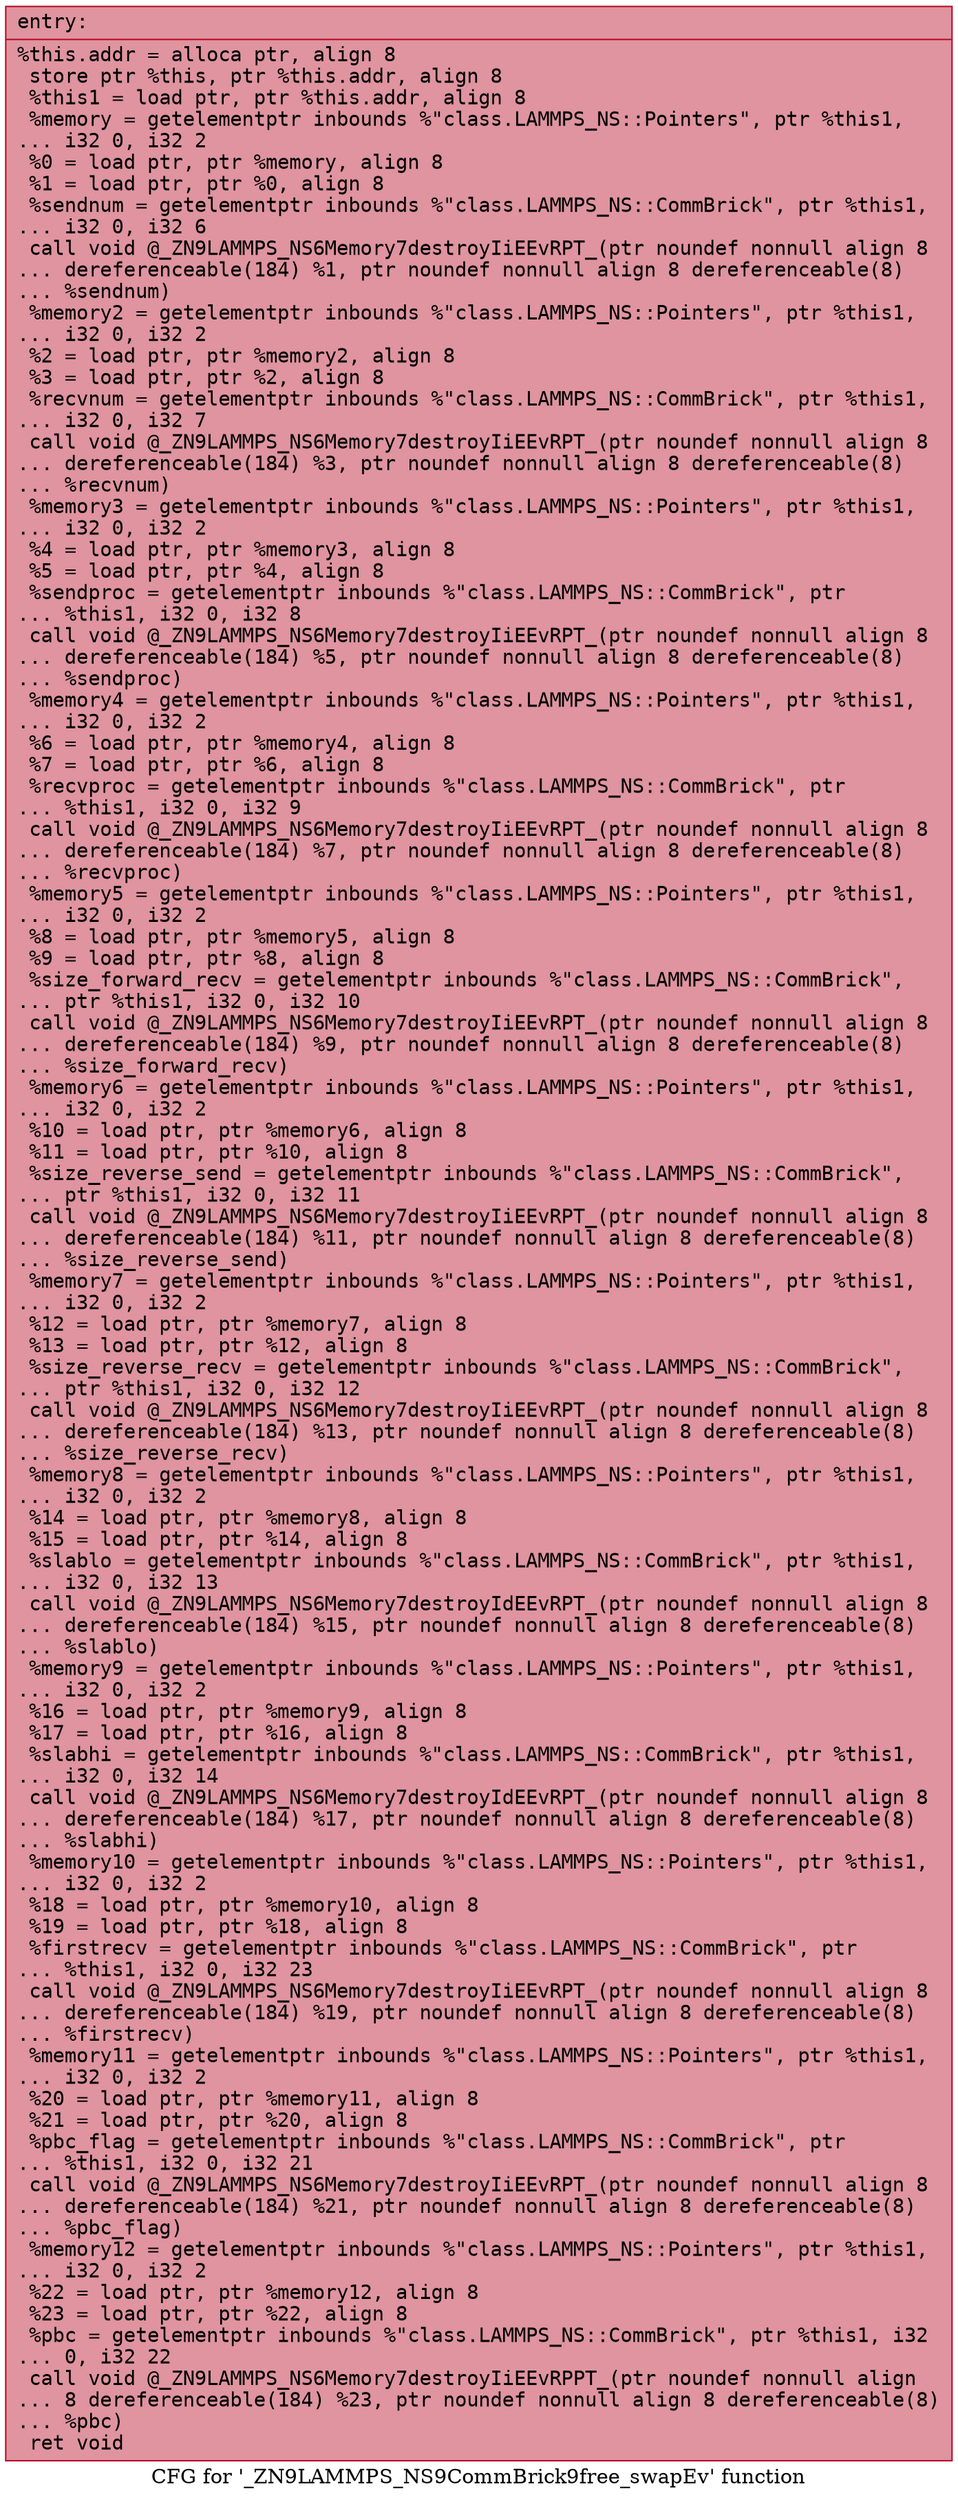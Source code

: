 digraph "CFG for '_ZN9LAMMPS_NS9CommBrick9free_swapEv' function" {
	label="CFG for '_ZN9LAMMPS_NS9CommBrick9free_swapEv' function";

	Node0x561fb2f31ba0 [shape=record,color="#b70d28ff", style=filled, fillcolor="#b70d2870" fontname="Courier",label="{entry:\l|  %this.addr = alloca ptr, align 8\l  store ptr %this, ptr %this.addr, align 8\l  %this1 = load ptr, ptr %this.addr, align 8\l  %memory = getelementptr inbounds %\"class.LAMMPS_NS::Pointers\", ptr %this1,\l... i32 0, i32 2\l  %0 = load ptr, ptr %memory, align 8\l  %1 = load ptr, ptr %0, align 8\l  %sendnum = getelementptr inbounds %\"class.LAMMPS_NS::CommBrick\", ptr %this1,\l... i32 0, i32 6\l  call void @_ZN9LAMMPS_NS6Memory7destroyIiEEvRPT_(ptr noundef nonnull align 8\l... dereferenceable(184) %1, ptr noundef nonnull align 8 dereferenceable(8)\l... %sendnum)\l  %memory2 = getelementptr inbounds %\"class.LAMMPS_NS::Pointers\", ptr %this1,\l... i32 0, i32 2\l  %2 = load ptr, ptr %memory2, align 8\l  %3 = load ptr, ptr %2, align 8\l  %recvnum = getelementptr inbounds %\"class.LAMMPS_NS::CommBrick\", ptr %this1,\l... i32 0, i32 7\l  call void @_ZN9LAMMPS_NS6Memory7destroyIiEEvRPT_(ptr noundef nonnull align 8\l... dereferenceable(184) %3, ptr noundef nonnull align 8 dereferenceable(8)\l... %recvnum)\l  %memory3 = getelementptr inbounds %\"class.LAMMPS_NS::Pointers\", ptr %this1,\l... i32 0, i32 2\l  %4 = load ptr, ptr %memory3, align 8\l  %5 = load ptr, ptr %4, align 8\l  %sendproc = getelementptr inbounds %\"class.LAMMPS_NS::CommBrick\", ptr\l... %this1, i32 0, i32 8\l  call void @_ZN9LAMMPS_NS6Memory7destroyIiEEvRPT_(ptr noundef nonnull align 8\l... dereferenceable(184) %5, ptr noundef nonnull align 8 dereferenceable(8)\l... %sendproc)\l  %memory4 = getelementptr inbounds %\"class.LAMMPS_NS::Pointers\", ptr %this1,\l... i32 0, i32 2\l  %6 = load ptr, ptr %memory4, align 8\l  %7 = load ptr, ptr %6, align 8\l  %recvproc = getelementptr inbounds %\"class.LAMMPS_NS::CommBrick\", ptr\l... %this1, i32 0, i32 9\l  call void @_ZN9LAMMPS_NS6Memory7destroyIiEEvRPT_(ptr noundef nonnull align 8\l... dereferenceable(184) %7, ptr noundef nonnull align 8 dereferenceable(8)\l... %recvproc)\l  %memory5 = getelementptr inbounds %\"class.LAMMPS_NS::Pointers\", ptr %this1,\l... i32 0, i32 2\l  %8 = load ptr, ptr %memory5, align 8\l  %9 = load ptr, ptr %8, align 8\l  %size_forward_recv = getelementptr inbounds %\"class.LAMMPS_NS::CommBrick\",\l... ptr %this1, i32 0, i32 10\l  call void @_ZN9LAMMPS_NS6Memory7destroyIiEEvRPT_(ptr noundef nonnull align 8\l... dereferenceable(184) %9, ptr noundef nonnull align 8 dereferenceable(8)\l... %size_forward_recv)\l  %memory6 = getelementptr inbounds %\"class.LAMMPS_NS::Pointers\", ptr %this1,\l... i32 0, i32 2\l  %10 = load ptr, ptr %memory6, align 8\l  %11 = load ptr, ptr %10, align 8\l  %size_reverse_send = getelementptr inbounds %\"class.LAMMPS_NS::CommBrick\",\l... ptr %this1, i32 0, i32 11\l  call void @_ZN9LAMMPS_NS6Memory7destroyIiEEvRPT_(ptr noundef nonnull align 8\l... dereferenceable(184) %11, ptr noundef nonnull align 8 dereferenceable(8)\l... %size_reverse_send)\l  %memory7 = getelementptr inbounds %\"class.LAMMPS_NS::Pointers\", ptr %this1,\l... i32 0, i32 2\l  %12 = load ptr, ptr %memory7, align 8\l  %13 = load ptr, ptr %12, align 8\l  %size_reverse_recv = getelementptr inbounds %\"class.LAMMPS_NS::CommBrick\",\l... ptr %this1, i32 0, i32 12\l  call void @_ZN9LAMMPS_NS6Memory7destroyIiEEvRPT_(ptr noundef nonnull align 8\l... dereferenceable(184) %13, ptr noundef nonnull align 8 dereferenceable(8)\l... %size_reverse_recv)\l  %memory8 = getelementptr inbounds %\"class.LAMMPS_NS::Pointers\", ptr %this1,\l... i32 0, i32 2\l  %14 = load ptr, ptr %memory8, align 8\l  %15 = load ptr, ptr %14, align 8\l  %slablo = getelementptr inbounds %\"class.LAMMPS_NS::CommBrick\", ptr %this1,\l... i32 0, i32 13\l  call void @_ZN9LAMMPS_NS6Memory7destroyIdEEvRPT_(ptr noundef nonnull align 8\l... dereferenceable(184) %15, ptr noundef nonnull align 8 dereferenceable(8)\l... %slablo)\l  %memory9 = getelementptr inbounds %\"class.LAMMPS_NS::Pointers\", ptr %this1,\l... i32 0, i32 2\l  %16 = load ptr, ptr %memory9, align 8\l  %17 = load ptr, ptr %16, align 8\l  %slabhi = getelementptr inbounds %\"class.LAMMPS_NS::CommBrick\", ptr %this1,\l... i32 0, i32 14\l  call void @_ZN9LAMMPS_NS6Memory7destroyIdEEvRPT_(ptr noundef nonnull align 8\l... dereferenceable(184) %17, ptr noundef nonnull align 8 dereferenceable(8)\l... %slabhi)\l  %memory10 = getelementptr inbounds %\"class.LAMMPS_NS::Pointers\", ptr %this1,\l... i32 0, i32 2\l  %18 = load ptr, ptr %memory10, align 8\l  %19 = load ptr, ptr %18, align 8\l  %firstrecv = getelementptr inbounds %\"class.LAMMPS_NS::CommBrick\", ptr\l... %this1, i32 0, i32 23\l  call void @_ZN9LAMMPS_NS6Memory7destroyIiEEvRPT_(ptr noundef nonnull align 8\l... dereferenceable(184) %19, ptr noundef nonnull align 8 dereferenceable(8)\l... %firstrecv)\l  %memory11 = getelementptr inbounds %\"class.LAMMPS_NS::Pointers\", ptr %this1,\l... i32 0, i32 2\l  %20 = load ptr, ptr %memory11, align 8\l  %21 = load ptr, ptr %20, align 8\l  %pbc_flag = getelementptr inbounds %\"class.LAMMPS_NS::CommBrick\", ptr\l... %this1, i32 0, i32 21\l  call void @_ZN9LAMMPS_NS6Memory7destroyIiEEvRPT_(ptr noundef nonnull align 8\l... dereferenceable(184) %21, ptr noundef nonnull align 8 dereferenceable(8)\l... %pbc_flag)\l  %memory12 = getelementptr inbounds %\"class.LAMMPS_NS::Pointers\", ptr %this1,\l... i32 0, i32 2\l  %22 = load ptr, ptr %memory12, align 8\l  %23 = load ptr, ptr %22, align 8\l  %pbc = getelementptr inbounds %\"class.LAMMPS_NS::CommBrick\", ptr %this1, i32\l... 0, i32 22\l  call void @_ZN9LAMMPS_NS6Memory7destroyIiEEvRPPT_(ptr noundef nonnull align\l... 8 dereferenceable(184) %23, ptr noundef nonnull align 8 dereferenceable(8)\l... %pbc)\l  ret void\l}"];
}
